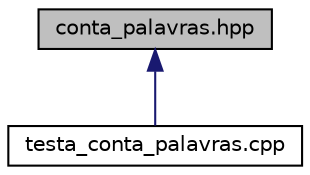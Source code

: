 digraph "conta_palavras.hpp"
{
 // LATEX_PDF_SIZE
  edge [fontname="Helvetica",fontsize="10",labelfontname="Helvetica",labelfontsize="10"];
  node [fontname="Helvetica",fontsize="10",shape=record];
  Node1 [label="conta_palavras.hpp",height=0.2,width=0.4,color="black", fillcolor="grey75", style="filled", fontcolor="black",tooltip="Declaração da função para contar as palavras em um texto."];
  Node1 -> Node2 [dir="back",color="midnightblue",fontsize="10",style="solid",fontname="Helvetica"];
  Node2 [label="testa_conta_palavras.cpp",height=0.2,width=0.4,color="black", fillcolor="white", style="filled",URL="$testa__conta__palavras_8cpp.html",tooltip="Testes unitários para a função contarPalavras."];
}
